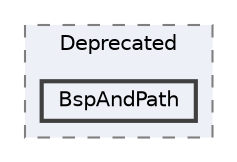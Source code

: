 digraph "Assets/Scripts/Deprecated/BspAndPath"
{
 // LATEX_PDF_SIZE
  bgcolor="transparent";
  edge [fontname=Helvetica,fontsize=10,labelfontname=Helvetica,labelfontsize=10];
  node [fontname=Helvetica,fontsize=10,shape=box,height=0.2,width=0.4];
  compound=true
  subgraph clusterdir_3683ce11a8cc3ccb44b4e9a786828c16 {
    graph [ bgcolor="#edf0f7", pencolor="grey50", label="Deprecated", fontname=Helvetica,fontsize=10 style="filled,dashed", URL="dir_3683ce11a8cc3ccb44b4e9a786828c16.html",tooltip=""]
  dir_f742a658453f2a7c92a6de8788be9d7d [label="BspAndPath", fillcolor="#edf0f7", color="grey25", style="filled,bold", URL="dir_f742a658453f2a7c92a6de8788be9d7d.html",tooltip=""];
  }
}
